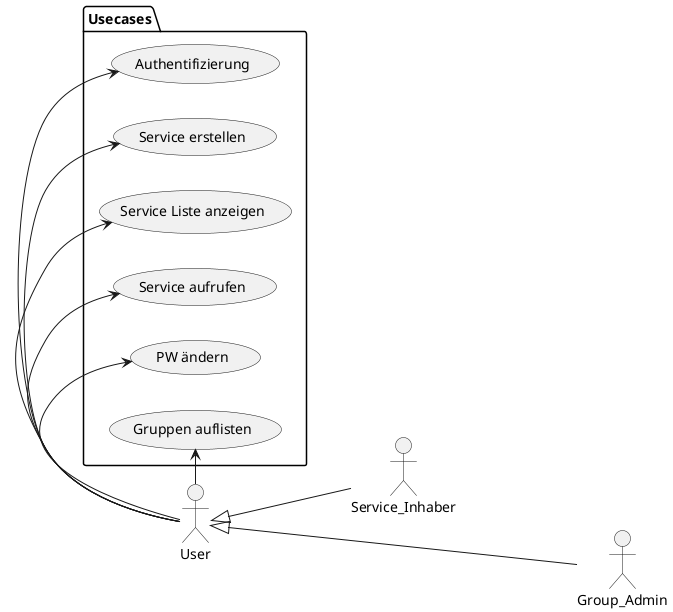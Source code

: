 @startuml

left to right direction

actor User
actor Service_Inhaber
actor Group_Admin

User <|-- Service_Inhaber
User <|---- Group_Admin

package Usecases{

User -> (Authentifizierung)
User -> (Service erstellen)
User -> (Service Liste anzeigen)
User -> (Service aufrufen)
User -> (PW ändern)
User -> (Gruppen auflisten)


}



@enduml